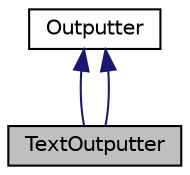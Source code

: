 digraph "TextOutputter"
{
  edge [fontname="Helvetica",fontsize="10",labelfontname="Helvetica",labelfontsize="10"];
  node [fontname="Helvetica",fontsize="10",shape=record];
  Node1 [label="TextOutputter",height=0.2,width=0.4,color="black", fillcolor="grey75", style="filled", fontcolor="black"];
  Node2 -> Node1 [dir="back",color="midnightblue",fontsize="10",style="solid"];
  Node2 [label="Outputter",height=0.2,width=0.4,color="black", fillcolor="white", style="filled",URL="$class_outputter.html",tooltip="Abstract outputter to print test result summary. "];
  Node2 -> Node1 [dir="back",color="midnightblue",fontsize="10",style="solid"];
}
